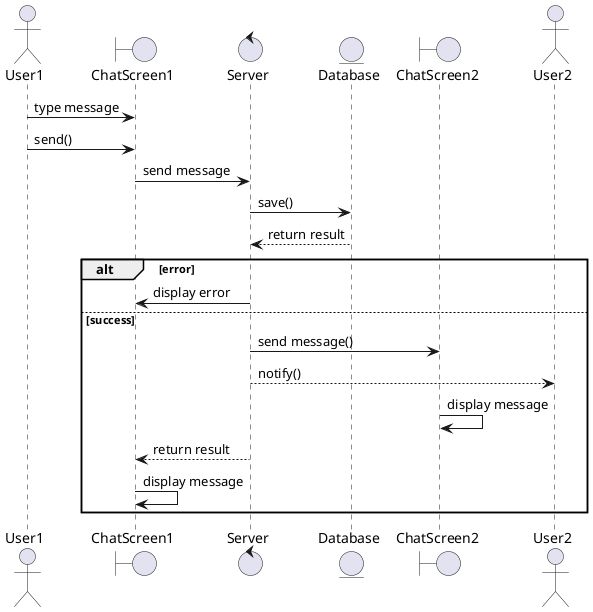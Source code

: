 @startuml
actor User1
boundary ChatScreen1
control Server
entity Database
boundary ChatScreen2
actor User2

User1 -> ChatScreen1 : type message
User1 -> ChatScreen1 : send()
ChatScreen1 -> Server : send message
Server -> Database : save()
Database --> Server : return result
alt error
Server -> ChatScreen1 : display error
else success
Server -> ChatScreen2 : send message()
Server --> User2: notify()
ChatScreen2 -> ChatScreen2: display message
Server --> ChatScreen1 : return result
ChatScreen1 -> ChatScreen1 : display message
end

@enduml
